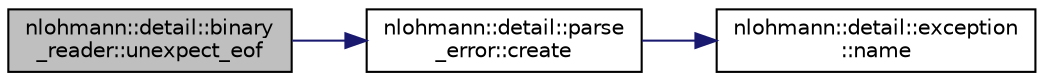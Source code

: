 digraph "nlohmann::detail::binary_reader::unexpect_eof"
{
 // INTERACTIVE_SVG=YES
  edge [fontname="Helvetica",fontsize="10",labelfontname="Helvetica",labelfontsize="10"];
  node [fontname="Helvetica",fontsize="10",shape=record];
  rankdir="LR";
  Node71 [label="nlohmann::detail::binary\l_reader::unexpect_eof",height=0.2,width=0.4,color="black", fillcolor="grey75", style="filled", fontcolor="black"];
  Node71 -> Node72 [color="midnightblue",fontsize="10",style="solid"];
  Node72 [label="nlohmann::detail::parse\l_error::create",height=0.2,width=0.4,color="black", fillcolor="white", style="filled",URL="$classnlohmann_1_1detail_1_1parse__error.html#a9fd60ad6bce80fd99686ad332faefd37",tooltip="create a parse error exception "];
  Node72 -> Node73 [color="midnightblue",fontsize="10",style="solid"];
  Node73 [label="nlohmann::detail::exception\l::name",height=0.2,width=0.4,color="black", fillcolor="white", style="filled",URL="$classnlohmann_1_1detail_1_1exception.html#abf41a7e9178356314082284e6cfea278"];
}

